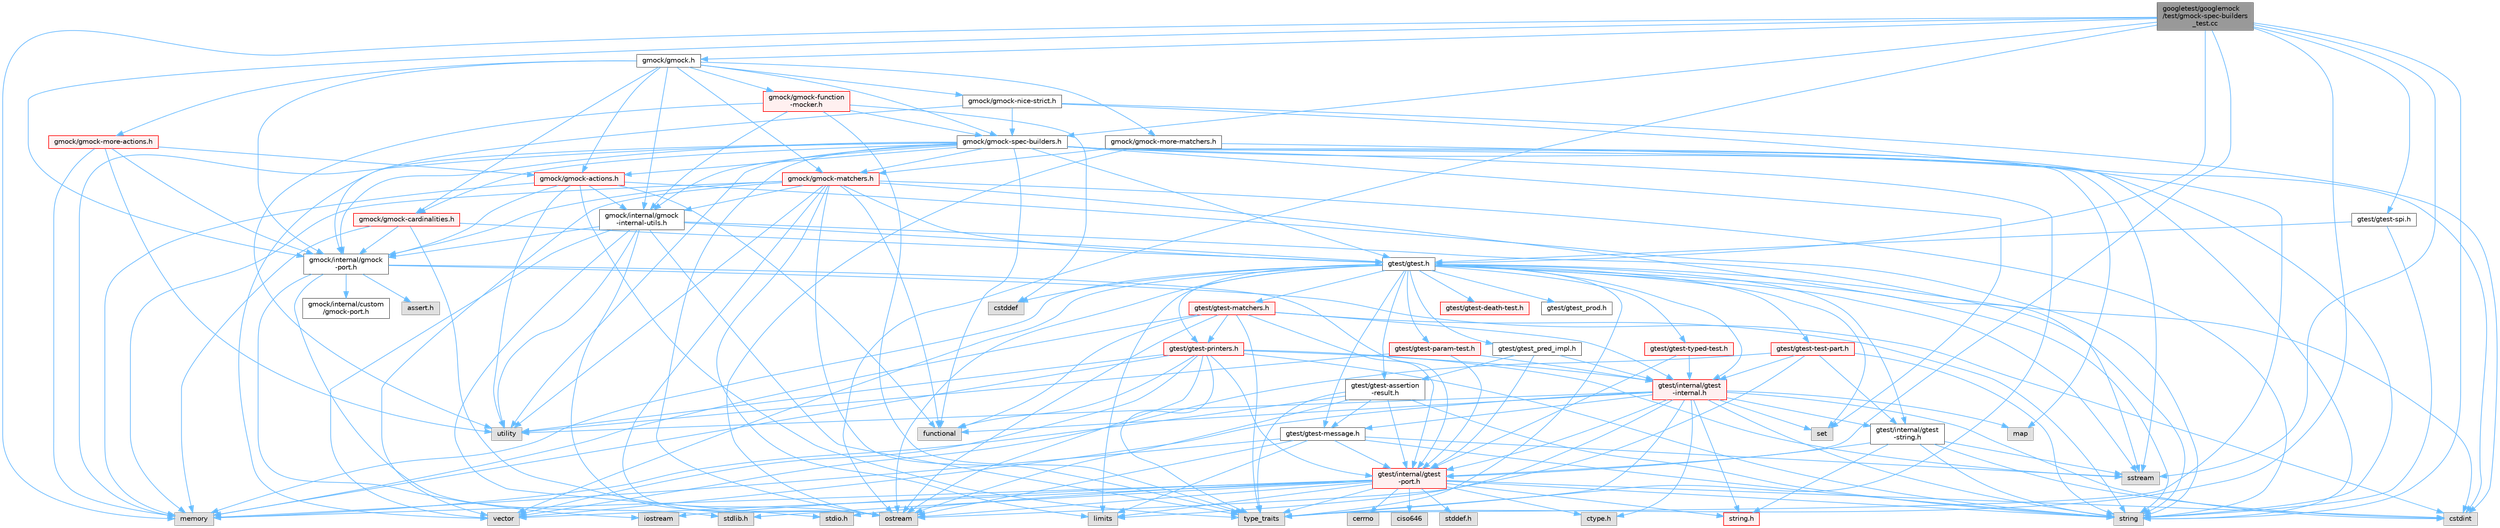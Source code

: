 digraph "googletest/googlemock/test/gmock-spec-builders_test.cc"
{
 // LATEX_PDF_SIZE
  bgcolor="transparent";
  edge [fontname=Helvetica,fontsize=10,labelfontname=Helvetica,labelfontsize=10];
  node [fontname=Helvetica,fontsize=10,shape=box,height=0.2,width=0.4];
  Node1 [id="Node000001",label="googletest/googlemock\l/test/gmock-spec-builders\l_test.cc",height=0.2,width=0.4,color="gray40", fillcolor="grey60", style="filled", fontcolor="black",tooltip=" "];
  Node1 -> Node2 [id="edge1_Node000001_Node000002",color="steelblue1",style="solid",tooltip=" "];
  Node2 [id="Node000002",label="gmock/gmock-spec-builders.h",height=0.2,width=0.4,color="grey40", fillcolor="white", style="filled",URL="$gmock-spec-builders_8h.html",tooltip=" "];
  Node2 -> Node3 [id="edge2_Node000002_Node000003",color="steelblue1",style="solid",tooltip=" "];
  Node3 [id="Node000003",label="cstdint",height=0.2,width=0.4,color="grey60", fillcolor="#E0E0E0", style="filled",tooltip=" "];
  Node2 -> Node4 [id="edge3_Node000002_Node000004",color="steelblue1",style="solid",tooltip=" "];
  Node4 [id="Node000004",label="functional",height=0.2,width=0.4,color="grey60", fillcolor="#E0E0E0", style="filled",tooltip=" "];
  Node2 -> Node5 [id="edge4_Node000002_Node000005",color="steelblue1",style="solid",tooltip=" "];
  Node5 [id="Node000005",label="map",height=0.2,width=0.4,color="grey60", fillcolor="#E0E0E0", style="filled",tooltip=" "];
  Node2 -> Node6 [id="edge5_Node000002_Node000006",color="steelblue1",style="solid",tooltip=" "];
  Node6 [id="Node000006",label="memory",height=0.2,width=0.4,color="grey60", fillcolor="#E0E0E0", style="filled",tooltip=" "];
  Node2 -> Node7 [id="edge6_Node000002_Node000007",color="steelblue1",style="solid",tooltip=" "];
  Node7 [id="Node000007",label="ostream",height=0.2,width=0.4,color="grey60", fillcolor="#E0E0E0", style="filled",tooltip=" "];
  Node2 -> Node8 [id="edge7_Node000002_Node000008",color="steelblue1",style="solid",tooltip=" "];
  Node8 [id="Node000008",label="set",height=0.2,width=0.4,color="grey60", fillcolor="#E0E0E0", style="filled",tooltip=" "];
  Node2 -> Node9 [id="edge8_Node000002_Node000009",color="steelblue1",style="solid",tooltip=" "];
  Node9 [id="Node000009",label="sstream",height=0.2,width=0.4,color="grey60", fillcolor="#E0E0E0", style="filled",tooltip=" "];
  Node2 -> Node10 [id="edge9_Node000002_Node000010",color="steelblue1",style="solid",tooltip=" "];
  Node10 [id="Node000010",label="string",height=0.2,width=0.4,color="grey60", fillcolor="#E0E0E0", style="filled",tooltip=" "];
  Node2 -> Node11 [id="edge10_Node000002_Node000011",color="steelblue1",style="solid",tooltip=" "];
  Node11 [id="Node000011",label="type_traits",height=0.2,width=0.4,color="grey60", fillcolor="#E0E0E0", style="filled",tooltip=" "];
  Node2 -> Node12 [id="edge11_Node000002_Node000012",color="steelblue1",style="solid",tooltip=" "];
  Node12 [id="Node000012",label="utility",height=0.2,width=0.4,color="grey60", fillcolor="#E0E0E0", style="filled",tooltip=" "];
  Node2 -> Node13 [id="edge12_Node000002_Node000013",color="steelblue1",style="solid",tooltip=" "];
  Node13 [id="Node000013",label="vector",height=0.2,width=0.4,color="grey60", fillcolor="#E0E0E0", style="filled",tooltip=" "];
  Node2 -> Node14 [id="edge13_Node000002_Node000014",color="steelblue1",style="solid",tooltip=" "];
  Node14 [id="Node000014",label="gmock/gmock-actions.h",height=0.2,width=0.4,color="red", fillcolor="#FFF0F0", style="filled",URL="$gmock-actions_8h.html",tooltip=" "];
  Node14 -> Node4 [id="edge14_Node000014_Node000004",color="steelblue1",style="solid",tooltip=" "];
  Node14 -> Node6 [id="edge15_Node000014_Node000006",color="steelblue1",style="solid",tooltip=" "];
  Node14 -> Node10 [id="edge16_Node000014_Node000010",color="steelblue1",style="solid",tooltip=" "];
  Node14 -> Node11 [id="edge17_Node000014_Node000011",color="steelblue1",style="solid",tooltip=" "];
  Node14 -> Node12 [id="edge18_Node000014_Node000012",color="steelblue1",style="solid",tooltip=" "];
  Node14 -> Node19 [id="edge19_Node000014_Node000019",color="steelblue1",style="solid",tooltip=" "];
  Node19 [id="Node000019",label="gmock/internal/gmock\l-internal-utils.h",height=0.2,width=0.4,color="grey40", fillcolor="white", style="filled",URL="$gmock-internal-utils_8h.html",tooltip=" "];
  Node19 -> Node20 [id="edge20_Node000019_Node000020",color="steelblue1",style="solid",tooltip=" "];
  Node20 [id="Node000020",label="stdio.h",height=0.2,width=0.4,color="grey60", fillcolor="#E0E0E0", style="filled",tooltip=" "];
  Node19 -> Node7 [id="edge21_Node000019_Node000007",color="steelblue1",style="solid",tooltip=" "];
  Node19 -> Node10 [id="edge22_Node000019_Node000010",color="steelblue1",style="solid",tooltip=" "];
  Node19 -> Node11 [id="edge23_Node000019_Node000011",color="steelblue1",style="solid",tooltip=" "];
  Node19 -> Node12 [id="edge24_Node000019_Node000012",color="steelblue1",style="solid",tooltip=" "];
  Node19 -> Node13 [id="edge25_Node000019_Node000013",color="steelblue1",style="solid",tooltip=" "];
  Node19 -> Node21 [id="edge26_Node000019_Node000021",color="steelblue1",style="solid",tooltip=" "];
  Node21 [id="Node000021",label="gmock/internal/gmock\l-port.h",height=0.2,width=0.4,color="grey40", fillcolor="white", style="filled",URL="$gmock-port_8h.html",tooltip=" "];
  Node21 -> Node22 [id="edge27_Node000021_Node000022",color="steelblue1",style="solid",tooltip=" "];
  Node22 [id="Node000022",label="assert.h",height=0.2,width=0.4,color="grey60", fillcolor="#E0E0E0", style="filled",tooltip=" "];
  Node21 -> Node23 [id="edge28_Node000021_Node000023",color="steelblue1",style="solid",tooltip=" "];
  Node23 [id="Node000023",label="stdlib.h",height=0.2,width=0.4,color="grey60", fillcolor="#E0E0E0", style="filled",tooltip=" "];
  Node21 -> Node3 [id="edge29_Node000021_Node000003",color="steelblue1",style="solid",tooltip=" "];
  Node21 -> Node24 [id="edge30_Node000021_Node000024",color="steelblue1",style="solid",tooltip=" "];
  Node24 [id="Node000024",label="iostream",height=0.2,width=0.4,color="grey60", fillcolor="#E0E0E0", style="filled",tooltip=" "];
  Node21 -> Node25 [id="edge31_Node000021_Node000025",color="steelblue1",style="solid",tooltip=" "];
  Node25 [id="Node000025",label="gmock/internal/custom\l/gmock-port.h",height=0.2,width=0.4,color="grey40", fillcolor="white", style="filled",URL="$custom_2gmock-port_8h.html",tooltip=" "];
  Node21 -> Node26 [id="edge32_Node000021_Node000026",color="steelblue1",style="solid",tooltip=" "];
  Node26 [id="Node000026",label="gtest/internal/gtest\l-port.h",height=0.2,width=0.4,color="red", fillcolor="#FFF0F0", style="filled",URL="$gtest-port_8h.html",tooltip=" "];
  Node26 -> Node27 [id="edge33_Node000026_Node000027",color="steelblue1",style="solid",tooltip=" "];
  Node27 [id="Node000027",label="ciso646",height=0.2,width=0.4,color="grey60", fillcolor="#E0E0E0", style="filled",tooltip=" "];
  Node26 -> Node28 [id="edge34_Node000026_Node000028",color="steelblue1",style="solid",tooltip=" "];
  Node28 [id="Node000028",label="ctype.h",height=0.2,width=0.4,color="grey60", fillcolor="#E0E0E0", style="filled",tooltip=" "];
  Node26 -> Node29 [id="edge35_Node000026_Node000029",color="steelblue1",style="solid",tooltip=" "];
  Node29 [id="Node000029",label="stddef.h",height=0.2,width=0.4,color="grey60", fillcolor="#E0E0E0", style="filled",tooltip=" "];
  Node26 -> Node20 [id="edge36_Node000026_Node000020",color="steelblue1",style="solid",tooltip=" "];
  Node26 -> Node23 [id="edge37_Node000026_Node000023",color="steelblue1",style="solid",tooltip=" "];
  Node26 -> Node30 [id="edge38_Node000026_Node000030",color="steelblue1",style="solid",tooltip=" "];
  Node30 [id="Node000030",label="string.h",height=0.2,width=0.4,color="red", fillcolor="#FFF0F0", style="filled",URL="$string_8h.html",tooltip=" "];
  Node26 -> Node40 [id="edge39_Node000026_Node000040",color="steelblue1",style="solid",tooltip=" "];
  Node40 [id="Node000040",label="cerrno",height=0.2,width=0.4,color="grey60", fillcolor="#E0E0E0", style="filled",tooltip=" "];
  Node26 -> Node3 [id="edge40_Node000026_Node000003",color="steelblue1",style="solid",tooltip=" "];
  Node26 -> Node24 [id="edge41_Node000026_Node000024",color="steelblue1",style="solid",tooltip=" "];
  Node26 -> Node35 [id="edge42_Node000026_Node000035",color="steelblue1",style="solid",tooltip=" "];
  Node35 [id="Node000035",label="limits",height=0.2,width=0.4,color="grey60", fillcolor="#E0E0E0", style="filled",tooltip=" "];
  Node26 -> Node6 [id="edge43_Node000026_Node000006",color="steelblue1",style="solid",tooltip=" "];
  Node26 -> Node7 [id="edge44_Node000026_Node000007",color="steelblue1",style="solid",tooltip=" "];
  Node26 -> Node10 [id="edge45_Node000026_Node000010",color="steelblue1",style="solid",tooltip=" "];
  Node26 -> Node11 [id="edge46_Node000026_Node000011",color="steelblue1",style="solid",tooltip=" "];
  Node26 -> Node13 [id="edge47_Node000026_Node000013",color="steelblue1",style="solid",tooltip=" "];
  Node19 -> Node50 [id="edge48_Node000019_Node000050",color="steelblue1",style="solid",tooltip=" "];
  Node50 [id="Node000050",label="gtest/gtest.h",height=0.2,width=0.4,color="grey40", fillcolor="white", style="filled",URL="$gtest_8h.html",tooltip=" "];
  Node50 -> Node32 [id="edge49_Node000050_Node000032",color="steelblue1",style="solid",tooltip=" "];
  Node32 [id="Node000032",label="cstddef",height=0.2,width=0.4,color="grey60", fillcolor="#E0E0E0", style="filled",tooltip=" "];
  Node50 -> Node3 [id="edge50_Node000050_Node000003",color="steelblue1",style="solid",tooltip=" "];
  Node50 -> Node35 [id="edge51_Node000050_Node000035",color="steelblue1",style="solid",tooltip=" "];
  Node50 -> Node6 [id="edge52_Node000050_Node000006",color="steelblue1",style="solid",tooltip=" "];
  Node50 -> Node7 [id="edge53_Node000050_Node000007",color="steelblue1",style="solid",tooltip=" "];
  Node50 -> Node8 [id="edge54_Node000050_Node000008",color="steelblue1",style="solid",tooltip=" "];
  Node50 -> Node9 [id="edge55_Node000050_Node000009",color="steelblue1",style="solid",tooltip=" "];
  Node50 -> Node10 [id="edge56_Node000050_Node000010",color="steelblue1",style="solid",tooltip=" "];
  Node50 -> Node11 [id="edge57_Node000050_Node000011",color="steelblue1",style="solid",tooltip=" "];
  Node50 -> Node13 [id="edge58_Node000050_Node000013",color="steelblue1",style="solid",tooltip=" "];
  Node50 -> Node51 [id="edge59_Node000050_Node000051",color="steelblue1",style="solid",tooltip=" "];
  Node51 [id="Node000051",label="gtest/gtest-assertion\l-result.h",height=0.2,width=0.4,color="grey40", fillcolor="white", style="filled",URL="$gtest-assertion-result_8h.html",tooltip=" "];
  Node51 -> Node6 [id="edge60_Node000051_Node000006",color="steelblue1",style="solid",tooltip=" "];
  Node51 -> Node7 [id="edge61_Node000051_Node000007",color="steelblue1",style="solid",tooltip=" "];
  Node51 -> Node10 [id="edge62_Node000051_Node000010",color="steelblue1",style="solid",tooltip=" "];
  Node51 -> Node11 [id="edge63_Node000051_Node000011",color="steelblue1",style="solid",tooltip=" "];
  Node51 -> Node52 [id="edge64_Node000051_Node000052",color="steelblue1",style="solid",tooltip=" "];
  Node52 [id="Node000052",label="gtest/gtest-message.h",height=0.2,width=0.4,color="grey40", fillcolor="white", style="filled",URL="$gtest-message_8h.html",tooltip=" "];
  Node52 -> Node35 [id="edge65_Node000052_Node000035",color="steelblue1",style="solid",tooltip=" "];
  Node52 -> Node6 [id="edge66_Node000052_Node000006",color="steelblue1",style="solid",tooltip=" "];
  Node52 -> Node7 [id="edge67_Node000052_Node000007",color="steelblue1",style="solid",tooltip=" "];
  Node52 -> Node9 [id="edge68_Node000052_Node000009",color="steelblue1",style="solid",tooltip=" "];
  Node52 -> Node10 [id="edge69_Node000052_Node000010",color="steelblue1",style="solid",tooltip=" "];
  Node52 -> Node26 [id="edge70_Node000052_Node000026",color="steelblue1",style="solid",tooltip=" "];
  Node51 -> Node26 [id="edge71_Node000051_Node000026",color="steelblue1",style="solid",tooltip=" "];
  Node50 -> Node53 [id="edge72_Node000050_Node000053",color="steelblue1",style="solid",tooltip=" "];
  Node53 [id="Node000053",label="gtest/gtest-death-test.h",height=0.2,width=0.4,color="red", fillcolor="#FFF0F0", style="filled",URL="$gtest-death-test_8h.html",tooltip=" "];
  Node50 -> Node55 [id="edge73_Node000050_Node000055",color="steelblue1",style="solid",tooltip=" "];
  Node55 [id="Node000055",label="gtest/gtest-matchers.h",height=0.2,width=0.4,color="red", fillcolor="#FFF0F0", style="filled",URL="$gtest-matchers_8h.html",tooltip=" "];
  Node55 -> Node4 [id="edge74_Node000055_Node000004",color="steelblue1",style="solid",tooltip=" "];
  Node55 -> Node6 [id="edge75_Node000055_Node000006",color="steelblue1",style="solid",tooltip=" "];
  Node55 -> Node7 [id="edge76_Node000055_Node000007",color="steelblue1",style="solid",tooltip=" "];
  Node55 -> Node10 [id="edge77_Node000055_Node000010",color="steelblue1",style="solid",tooltip=" "];
  Node55 -> Node11 [id="edge78_Node000055_Node000011",color="steelblue1",style="solid",tooltip=" "];
  Node55 -> Node57 [id="edge79_Node000055_Node000057",color="steelblue1",style="solid",tooltip=" "];
  Node57 [id="Node000057",label="gtest/gtest-printers.h",height=0.2,width=0.4,color="red", fillcolor="#FFF0F0", style="filled",URL="$gtest-printers_8h.html",tooltip=" "];
  Node57 -> Node4 [id="edge80_Node000057_Node000004",color="steelblue1",style="solid",tooltip=" "];
  Node57 -> Node6 [id="edge81_Node000057_Node000006",color="steelblue1",style="solid",tooltip=" "];
  Node57 -> Node7 [id="edge82_Node000057_Node000007",color="steelblue1",style="solid",tooltip=" "];
  Node57 -> Node9 [id="edge83_Node000057_Node000009",color="steelblue1",style="solid",tooltip=" "];
  Node57 -> Node10 [id="edge84_Node000057_Node000010",color="steelblue1",style="solid",tooltip=" "];
  Node57 -> Node11 [id="edge85_Node000057_Node000011",color="steelblue1",style="solid",tooltip=" "];
  Node57 -> Node12 [id="edge86_Node000057_Node000012",color="steelblue1",style="solid",tooltip=" "];
  Node57 -> Node13 [id="edge87_Node000057_Node000013",color="steelblue1",style="solid",tooltip=" "];
  Node57 -> Node58 [id="edge88_Node000057_Node000058",color="steelblue1",style="solid",tooltip=" "];
  Node58 [id="Node000058",label="gtest/internal/gtest\l-internal.h",height=0.2,width=0.4,color="red", fillcolor="#FFF0F0", style="filled",URL="$gtest-internal_8h.html",tooltip=" "];
  Node58 -> Node26 [id="edge89_Node000058_Node000026",color="steelblue1",style="solid",tooltip=" "];
  Node58 -> Node28 [id="edge90_Node000058_Node000028",color="steelblue1",style="solid",tooltip=" "];
  Node58 -> Node30 [id="edge91_Node000058_Node000030",color="steelblue1",style="solid",tooltip=" "];
  Node58 -> Node3 [id="edge92_Node000058_Node000003",color="steelblue1",style="solid",tooltip=" "];
  Node58 -> Node4 [id="edge93_Node000058_Node000004",color="steelblue1",style="solid",tooltip=" "];
  Node58 -> Node35 [id="edge94_Node000058_Node000035",color="steelblue1",style="solid",tooltip=" "];
  Node58 -> Node5 [id="edge95_Node000058_Node000005",color="steelblue1",style="solid",tooltip=" "];
  Node58 -> Node8 [id="edge96_Node000058_Node000008",color="steelblue1",style="solid",tooltip=" "];
  Node58 -> Node10 [id="edge97_Node000058_Node000010",color="steelblue1",style="solid",tooltip=" "];
  Node58 -> Node11 [id="edge98_Node000058_Node000011",color="steelblue1",style="solid",tooltip=" "];
  Node58 -> Node12 [id="edge99_Node000058_Node000012",color="steelblue1",style="solid",tooltip=" "];
  Node58 -> Node13 [id="edge100_Node000058_Node000013",color="steelblue1",style="solid",tooltip=" "];
  Node58 -> Node52 [id="edge101_Node000058_Node000052",color="steelblue1",style="solid",tooltip=" "];
  Node58 -> Node61 [id="edge102_Node000058_Node000061",color="steelblue1",style="solid",tooltip=" "];
  Node61 [id="Node000061",label="gtest/internal/gtest\l-string.h",height=0.2,width=0.4,color="grey40", fillcolor="white", style="filled",URL="$gtest-string_8h.html",tooltip=" "];
  Node61 -> Node30 [id="edge103_Node000061_Node000030",color="steelblue1",style="solid",tooltip=" "];
  Node61 -> Node3 [id="edge104_Node000061_Node000003",color="steelblue1",style="solid",tooltip=" "];
  Node61 -> Node9 [id="edge105_Node000061_Node000009",color="steelblue1",style="solid",tooltip=" "];
  Node61 -> Node10 [id="edge106_Node000061_Node000010",color="steelblue1",style="solid",tooltip=" "];
  Node61 -> Node26 [id="edge107_Node000061_Node000026",color="steelblue1",style="solid",tooltip=" "];
  Node57 -> Node26 [id="edge108_Node000057_Node000026",color="steelblue1",style="solid",tooltip=" "];
  Node55 -> Node58 [id="edge109_Node000055_Node000058",color="steelblue1",style="solid",tooltip=" "];
  Node55 -> Node26 [id="edge110_Node000055_Node000026",color="steelblue1",style="solid",tooltip=" "];
  Node50 -> Node52 [id="edge111_Node000050_Node000052",color="steelblue1",style="solid",tooltip=" "];
  Node50 -> Node64 [id="edge112_Node000050_Node000064",color="steelblue1",style="solid",tooltip=" "];
  Node64 [id="Node000064",label="gtest/gtest-param-test.h",height=0.2,width=0.4,color="red", fillcolor="#FFF0F0", style="filled",URL="$gtest-param-test_8h.html",tooltip=" "];
  Node64 -> Node12 [id="edge113_Node000064_Node000012",color="steelblue1",style="solid",tooltip=" "];
  Node64 -> Node58 [id="edge114_Node000064_Node000058",color="steelblue1",style="solid",tooltip=" "];
  Node64 -> Node26 [id="edge115_Node000064_Node000026",color="steelblue1",style="solid",tooltip=" "];
  Node50 -> Node57 [id="edge116_Node000050_Node000057",color="steelblue1",style="solid",tooltip=" "];
  Node50 -> Node68 [id="edge117_Node000050_Node000068",color="steelblue1",style="solid",tooltip=" "];
  Node68 [id="Node000068",label="gtest/gtest-test-part.h",height=0.2,width=0.4,color="red", fillcolor="#FFF0F0", style="filled",URL="$gtest-test-part_8h.html",tooltip=" "];
  Node68 -> Node7 [id="edge118_Node000068_Node000007",color="steelblue1",style="solid",tooltip=" "];
  Node68 -> Node10 [id="edge119_Node000068_Node000010",color="steelblue1",style="solid",tooltip=" "];
  Node68 -> Node13 [id="edge120_Node000068_Node000013",color="steelblue1",style="solid",tooltip=" "];
  Node68 -> Node58 [id="edge121_Node000068_Node000058",color="steelblue1",style="solid",tooltip=" "];
  Node68 -> Node61 [id="edge122_Node000068_Node000061",color="steelblue1",style="solid",tooltip=" "];
  Node50 -> Node70 [id="edge123_Node000050_Node000070",color="steelblue1",style="solid",tooltip=" "];
  Node70 [id="Node000070",label="gtest/gtest-typed-test.h",height=0.2,width=0.4,color="red", fillcolor="#FFF0F0", style="filled",URL="$gtest-typed-test_8h.html",tooltip=" "];
  Node70 -> Node58 [id="edge124_Node000070_Node000058",color="steelblue1",style="solid",tooltip=" "];
  Node70 -> Node26 [id="edge125_Node000070_Node000026",color="steelblue1",style="solid",tooltip=" "];
  Node50 -> Node71 [id="edge126_Node000050_Node000071",color="steelblue1",style="solid",tooltip=" "];
  Node71 [id="Node000071",label="gtest/gtest_pred_impl.h",height=0.2,width=0.4,color="grey40", fillcolor="white", style="filled",URL="$gtest__pred__impl_8h.html",tooltip=" "];
  Node71 -> Node51 [id="edge127_Node000071_Node000051",color="steelblue1",style="solid",tooltip=" "];
  Node71 -> Node58 [id="edge128_Node000071_Node000058",color="steelblue1",style="solid",tooltip=" "];
  Node71 -> Node26 [id="edge129_Node000071_Node000026",color="steelblue1",style="solid",tooltip=" "];
  Node50 -> Node72 [id="edge130_Node000050_Node000072",color="steelblue1",style="solid",tooltip=" "];
  Node72 [id="Node000072",label="gtest/gtest_prod.h",height=0.2,width=0.4,color="grey40", fillcolor="white", style="filled",URL="$gtest__prod_8h.html",tooltip=" "];
  Node50 -> Node58 [id="edge131_Node000050_Node000058",color="steelblue1",style="solid",tooltip=" "];
  Node50 -> Node61 [id="edge132_Node000050_Node000061",color="steelblue1",style="solid",tooltip=" "];
  Node14 -> Node21 [id="edge133_Node000014_Node000021",color="steelblue1",style="solid",tooltip=" "];
  Node2 -> Node74 [id="edge134_Node000002_Node000074",color="steelblue1",style="solid",tooltip=" "];
  Node74 [id="Node000074",label="gmock/gmock-cardinalities.h",height=0.2,width=0.4,color="red", fillcolor="#FFF0F0", style="filled",URL="$gmock-cardinalities_8h.html",tooltip=" "];
  Node74 -> Node6 [id="edge135_Node000074_Node000006",color="steelblue1",style="solid",tooltip=" "];
  Node74 -> Node7 [id="edge136_Node000074_Node000007",color="steelblue1",style="solid",tooltip=" "];
  Node74 -> Node21 [id="edge137_Node000074_Node000021",color="steelblue1",style="solid",tooltip=" "];
  Node74 -> Node50 [id="edge138_Node000074_Node000050",color="steelblue1",style="solid",tooltip=" "];
  Node2 -> Node76 [id="edge139_Node000002_Node000076",color="steelblue1",style="solid",tooltip=" "];
  Node76 [id="Node000076",label="gmock/gmock-matchers.h",height=0.2,width=0.4,color="red", fillcolor="#FFF0F0", style="filled",URL="$gmock-matchers_8h.html",tooltip=" "];
  Node76 -> Node4 [id="edge140_Node000076_Node000004",color="steelblue1",style="solid",tooltip=" "];
  Node76 -> Node35 [id="edge141_Node000076_Node000035",color="steelblue1",style="solid",tooltip=" "];
  Node76 -> Node6 [id="edge142_Node000076_Node000006",color="steelblue1",style="solid",tooltip=" "];
  Node76 -> Node7 [id="edge143_Node000076_Node000007",color="steelblue1",style="solid",tooltip=" "];
  Node76 -> Node9 [id="edge144_Node000076_Node000009",color="steelblue1",style="solid",tooltip=" "];
  Node76 -> Node10 [id="edge145_Node000076_Node000010",color="steelblue1",style="solid",tooltip=" "];
  Node76 -> Node11 [id="edge146_Node000076_Node000011",color="steelblue1",style="solid",tooltip=" "];
  Node76 -> Node12 [id="edge147_Node000076_Node000012",color="steelblue1",style="solid",tooltip=" "];
  Node76 -> Node13 [id="edge148_Node000076_Node000013",color="steelblue1",style="solid",tooltip=" "];
  Node76 -> Node19 [id="edge149_Node000076_Node000019",color="steelblue1",style="solid",tooltip=" "];
  Node76 -> Node21 [id="edge150_Node000076_Node000021",color="steelblue1",style="solid",tooltip=" "];
  Node76 -> Node50 [id="edge151_Node000076_Node000050",color="steelblue1",style="solid",tooltip=" "];
  Node2 -> Node19 [id="edge152_Node000002_Node000019",color="steelblue1",style="solid",tooltip=" "];
  Node2 -> Node21 [id="edge153_Node000002_Node000021",color="steelblue1",style="solid",tooltip=" "];
  Node2 -> Node50 [id="edge154_Node000002_Node000050",color="steelblue1",style="solid",tooltip=" "];
  Node1 -> Node6 [id="edge155_Node000001_Node000006",color="steelblue1",style="solid",tooltip=" "];
  Node1 -> Node7 [id="edge156_Node000001_Node000007",color="steelblue1",style="solid",tooltip=" "];
  Node1 -> Node9 [id="edge157_Node000001_Node000009",color="steelblue1",style="solid",tooltip=" "];
  Node1 -> Node10 [id="edge158_Node000001_Node000010",color="steelblue1",style="solid",tooltip=" "];
  Node1 -> Node11 [id="edge159_Node000001_Node000011",color="steelblue1",style="solid",tooltip=" "];
  Node1 -> Node81 [id="edge160_Node000001_Node000081",color="steelblue1",style="solid",tooltip=" "];
  Node81 [id="Node000081",label="gmock/gmock.h",height=0.2,width=0.4,color="grey40", fillcolor="white", style="filled",URL="$gmock_8h.html",tooltip=" "];
  Node81 -> Node14 [id="edge161_Node000081_Node000014",color="steelblue1",style="solid",tooltip=" "];
  Node81 -> Node74 [id="edge162_Node000081_Node000074",color="steelblue1",style="solid",tooltip=" "];
  Node81 -> Node82 [id="edge163_Node000081_Node000082",color="steelblue1",style="solid",tooltip=" "];
  Node82 [id="Node000082",label="gmock/gmock-function\l-mocker.h",height=0.2,width=0.4,color="red", fillcolor="#FFF0F0", style="filled",URL="$gmock-function-mocker_8h.html",tooltip=" "];
  Node82 -> Node32 [id="edge164_Node000082_Node000032",color="steelblue1",style="solid",tooltip=" "];
  Node82 -> Node11 [id="edge165_Node000082_Node000011",color="steelblue1",style="solid",tooltip=" "];
  Node82 -> Node12 [id="edge166_Node000082_Node000012",color="steelblue1",style="solid",tooltip=" "];
  Node82 -> Node2 [id="edge167_Node000082_Node000002",color="steelblue1",style="solid",tooltip=" "];
  Node82 -> Node19 [id="edge168_Node000082_Node000019",color="steelblue1",style="solid",tooltip=" "];
  Node81 -> Node76 [id="edge169_Node000081_Node000076",color="steelblue1",style="solid",tooltip=" "];
  Node81 -> Node83 [id="edge170_Node000081_Node000083",color="steelblue1",style="solid",tooltip=" "];
  Node83 [id="Node000083",label="gmock/gmock-more-actions.h",height=0.2,width=0.4,color="red", fillcolor="#FFF0F0", style="filled",URL="$gmock-more-actions_8h.html",tooltip=" "];
  Node83 -> Node6 [id="edge171_Node000083_Node000006",color="steelblue1",style="solid",tooltip=" "];
  Node83 -> Node12 [id="edge172_Node000083_Node000012",color="steelblue1",style="solid",tooltip=" "];
  Node83 -> Node14 [id="edge173_Node000083_Node000014",color="steelblue1",style="solid",tooltip=" "];
  Node83 -> Node21 [id="edge174_Node000083_Node000021",color="steelblue1",style="solid",tooltip=" "];
  Node81 -> Node85 [id="edge175_Node000081_Node000085",color="steelblue1",style="solid",tooltip=" "];
  Node85 [id="Node000085",label="gmock/gmock-more-matchers.h",height=0.2,width=0.4,color="grey40", fillcolor="white", style="filled",URL="$gmock-more-matchers_8h.html",tooltip=" "];
  Node85 -> Node7 [id="edge176_Node000085_Node000007",color="steelblue1",style="solid",tooltip=" "];
  Node85 -> Node10 [id="edge177_Node000085_Node000010",color="steelblue1",style="solid",tooltip=" "];
  Node85 -> Node76 [id="edge178_Node000085_Node000076",color="steelblue1",style="solid",tooltip=" "];
  Node81 -> Node86 [id="edge179_Node000081_Node000086",color="steelblue1",style="solid",tooltip=" "];
  Node86 [id="Node000086",label="gmock/gmock-nice-strict.h",height=0.2,width=0.4,color="grey40", fillcolor="white", style="filled",URL="$gmock-nice-strict_8h.html",tooltip=" "];
  Node86 -> Node3 [id="edge180_Node000086_Node000003",color="steelblue1",style="solid",tooltip=" "];
  Node86 -> Node11 [id="edge181_Node000086_Node000011",color="steelblue1",style="solid",tooltip=" "];
  Node86 -> Node2 [id="edge182_Node000086_Node000002",color="steelblue1",style="solid",tooltip=" "];
  Node86 -> Node21 [id="edge183_Node000086_Node000021",color="steelblue1",style="solid",tooltip=" "];
  Node81 -> Node2 [id="edge184_Node000081_Node000002",color="steelblue1",style="solid",tooltip=" "];
  Node81 -> Node19 [id="edge185_Node000081_Node000019",color="steelblue1",style="solid",tooltip=" "];
  Node81 -> Node21 [id="edge186_Node000081_Node000021",color="steelblue1",style="solid",tooltip=" "];
  Node1 -> Node21 [id="edge187_Node000001_Node000021",color="steelblue1",style="solid",tooltip=" "];
  Node1 -> Node87 [id="edge188_Node000001_Node000087",color="steelblue1",style="solid",tooltip=" "];
  Node87 [id="Node000087",label="gtest/gtest-spi.h",height=0.2,width=0.4,color="grey40", fillcolor="white", style="filled",URL="$gtest-spi_8h.html",tooltip=" "];
  Node87 -> Node10 [id="edge189_Node000087_Node000010",color="steelblue1",style="solid",tooltip=" "];
  Node87 -> Node50 [id="edge190_Node000087_Node000050",color="steelblue1",style="solid",tooltip=" "];
  Node1 -> Node50 [id="edge191_Node000001_Node000050",color="steelblue1",style="solid",tooltip=" "];
  Node1 -> Node26 [id="edge192_Node000001_Node000026",color="steelblue1",style="solid",tooltip=" "];
}
